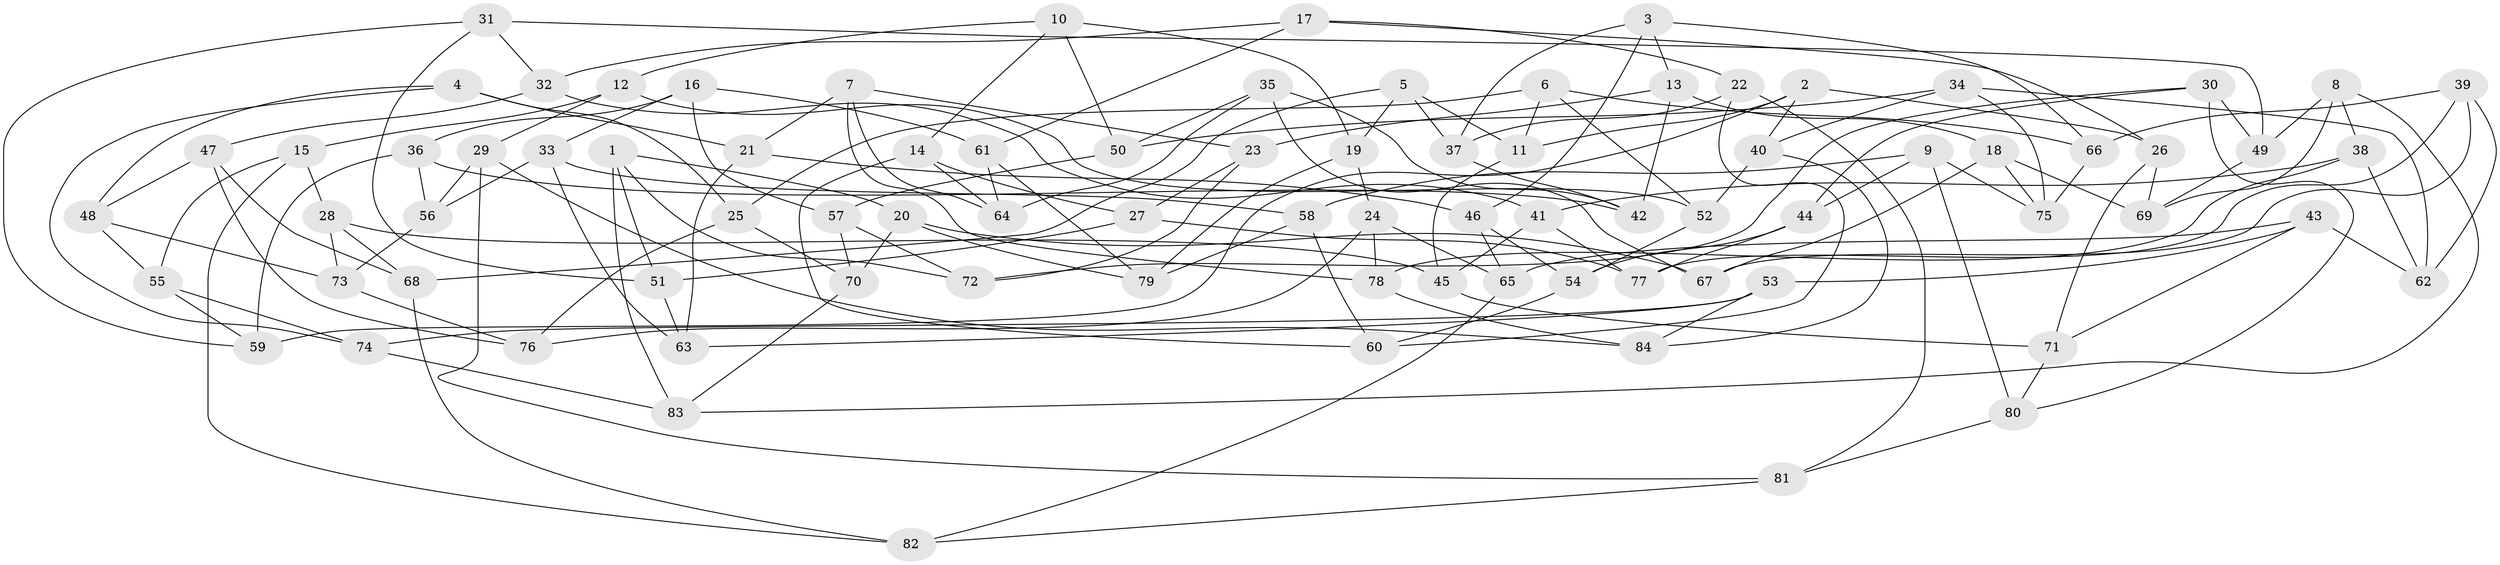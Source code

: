 // coarse degree distribution, {7: 0.030303030303030304, 4: 0.3939393939393939, 3: 0.09090909090909091, 5: 0.24242424242424243, 10: 0.030303030303030304, 6: 0.09090909090909091, 9: 0.06060606060606061, 12: 0.030303030303030304, 8: 0.030303030303030304}
// Generated by graph-tools (version 1.1) at 2025/02/03/04/25 22:02:35]
// undirected, 84 vertices, 168 edges
graph export_dot {
graph [start="1"]
  node [color=gray90,style=filled];
  1;
  2;
  3;
  4;
  5;
  6;
  7;
  8;
  9;
  10;
  11;
  12;
  13;
  14;
  15;
  16;
  17;
  18;
  19;
  20;
  21;
  22;
  23;
  24;
  25;
  26;
  27;
  28;
  29;
  30;
  31;
  32;
  33;
  34;
  35;
  36;
  37;
  38;
  39;
  40;
  41;
  42;
  43;
  44;
  45;
  46;
  47;
  48;
  49;
  50;
  51;
  52;
  53;
  54;
  55;
  56;
  57;
  58;
  59;
  60;
  61;
  62;
  63;
  64;
  65;
  66;
  67;
  68;
  69;
  70;
  71;
  72;
  73;
  74;
  75;
  76;
  77;
  78;
  79;
  80;
  81;
  82;
  83;
  84;
  1 -- 20;
  1 -- 83;
  1 -- 51;
  1 -- 72;
  2 -- 59;
  2 -- 26;
  2 -- 40;
  2 -- 11;
  3 -- 37;
  3 -- 66;
  3 -- 13;
  3 -- 46;
  4 -- 21;
  4 -- 25;
  4 -- 48;
  4 -- 74;
  5 -- 19;
  5 -- 37;
  5 -- 11;
  5 -- 68;
  6 -- 25;
  6 -- 11;
  6 -- 66;
  6 -- 52;
  7 -- 64;
  7 -- 23;
  7 -- 21;
  7 -- 78;
  8 -- 69;
  8 -- 83;
  8 -- 38;
  8 -- 49;
  9 -- 44;
  9 -- 58;
  9 -- 75;
  9 -- 80;
  10 -- 14;
  10 -- 12;
  10 -- 50;
  10 -- 19;
  11 -- 45;
  12 -- 52;
  12 -- 15;
  12 -- 29;
  13 -- 23;
  13 -- 18;
  13 -- 42;
  14 -- 64;
  14 -- 27;
  14 -- 60;
  15 -- 55;
  15 -- 28;
  15 -- 82;
  16 -- 57;
  16 -- 61;
  16 -- 36;
  16 -- 33;
  17 -- 22;
  17 -- 61;
  17 -- 32;
  17 -- 26;
  18 -- 75;
  18 -- 67;
  18 -- 69;
  19 -- 24;
  19 -- 79;
  20 -- 70;
  20 -- 67;
  20 -- 79;
  21 -- 63;
  21 -- 46;
  22 -- 81;
  22 -- 37;
  22 -- 60;
  23 -- 72;
  23 -- 27;
  24 -- 78;
  24 -- 76;
  24 -- 65;
  25 -- 70;
  25 -- 76;
  26 -- 71;
  26 -- 69;
  27 -- 77;
  27 -- 51;
  28 -- 68;
  28 -- 45;
  28 -- 73;
  29 -- 81;
  29 -- 56;
  29 -- 84;
  30 -- 49;
  30 -- 80;
  30 -- 72;
  30 -- 44;
  31 -- 59;
  31 -- 51;
  31 -- 49;
  31 -- 32;
  32 -- 47;
  32 -- 41;
  33 -- 63;
  33 -- 58;
  33 -- 56;
  34 -- 62;
  34 -- 75;
  34 -- 50;
  34 -- 40;
  35 -- 67;
  35 -- 64;
  35 -- 50;
  35 -- 42;
  36 -- 59;
  36 -- 42;
  36 -- 56;
  37 -- 42;
  38 -- 41;
  38 -- 78;
  38 -- 62;
  39 -- 66;
  39 -- 67;
  39 -- 77;
  39 -- 62;
  40 -- 52;
  40 -- 84;
  41 -- 45;
  41 -- 77;
  43 -- 62;
  43 -- 53;
  43 -- 65;
  43 -- 71;
  44 -- 54;
  44 -- 77;
  45 -- 71;
  46 -- 65;
  46 -- 54;
  47 -- 48;
  47 -- 76;
  47 -- 68;
  48 -- 55;
  48 -- 73;
  49 -- 69;
  50 -- 57;
  51 -- 63;
  52 -- 54;
  53 -- 84;
  53 -- 74;
  53 -- 63;
  54 -- 60;
  55 -- 59;
  55 -- 74;
  56 -- 73;
  57 -- 72;
  57 -- 70;
  58 -- 79;
  58 -- 60;
  61 -- 79;
  61 -- 64;
  65 -- 82;
  66 -- 75;
  68 -- 82;
  70 -- 83;
  71 -- 80;
  73 -- 76;
  74 -- 83;
  78 -- 84;
  80 -- 81;
  81 -- 82;
}
